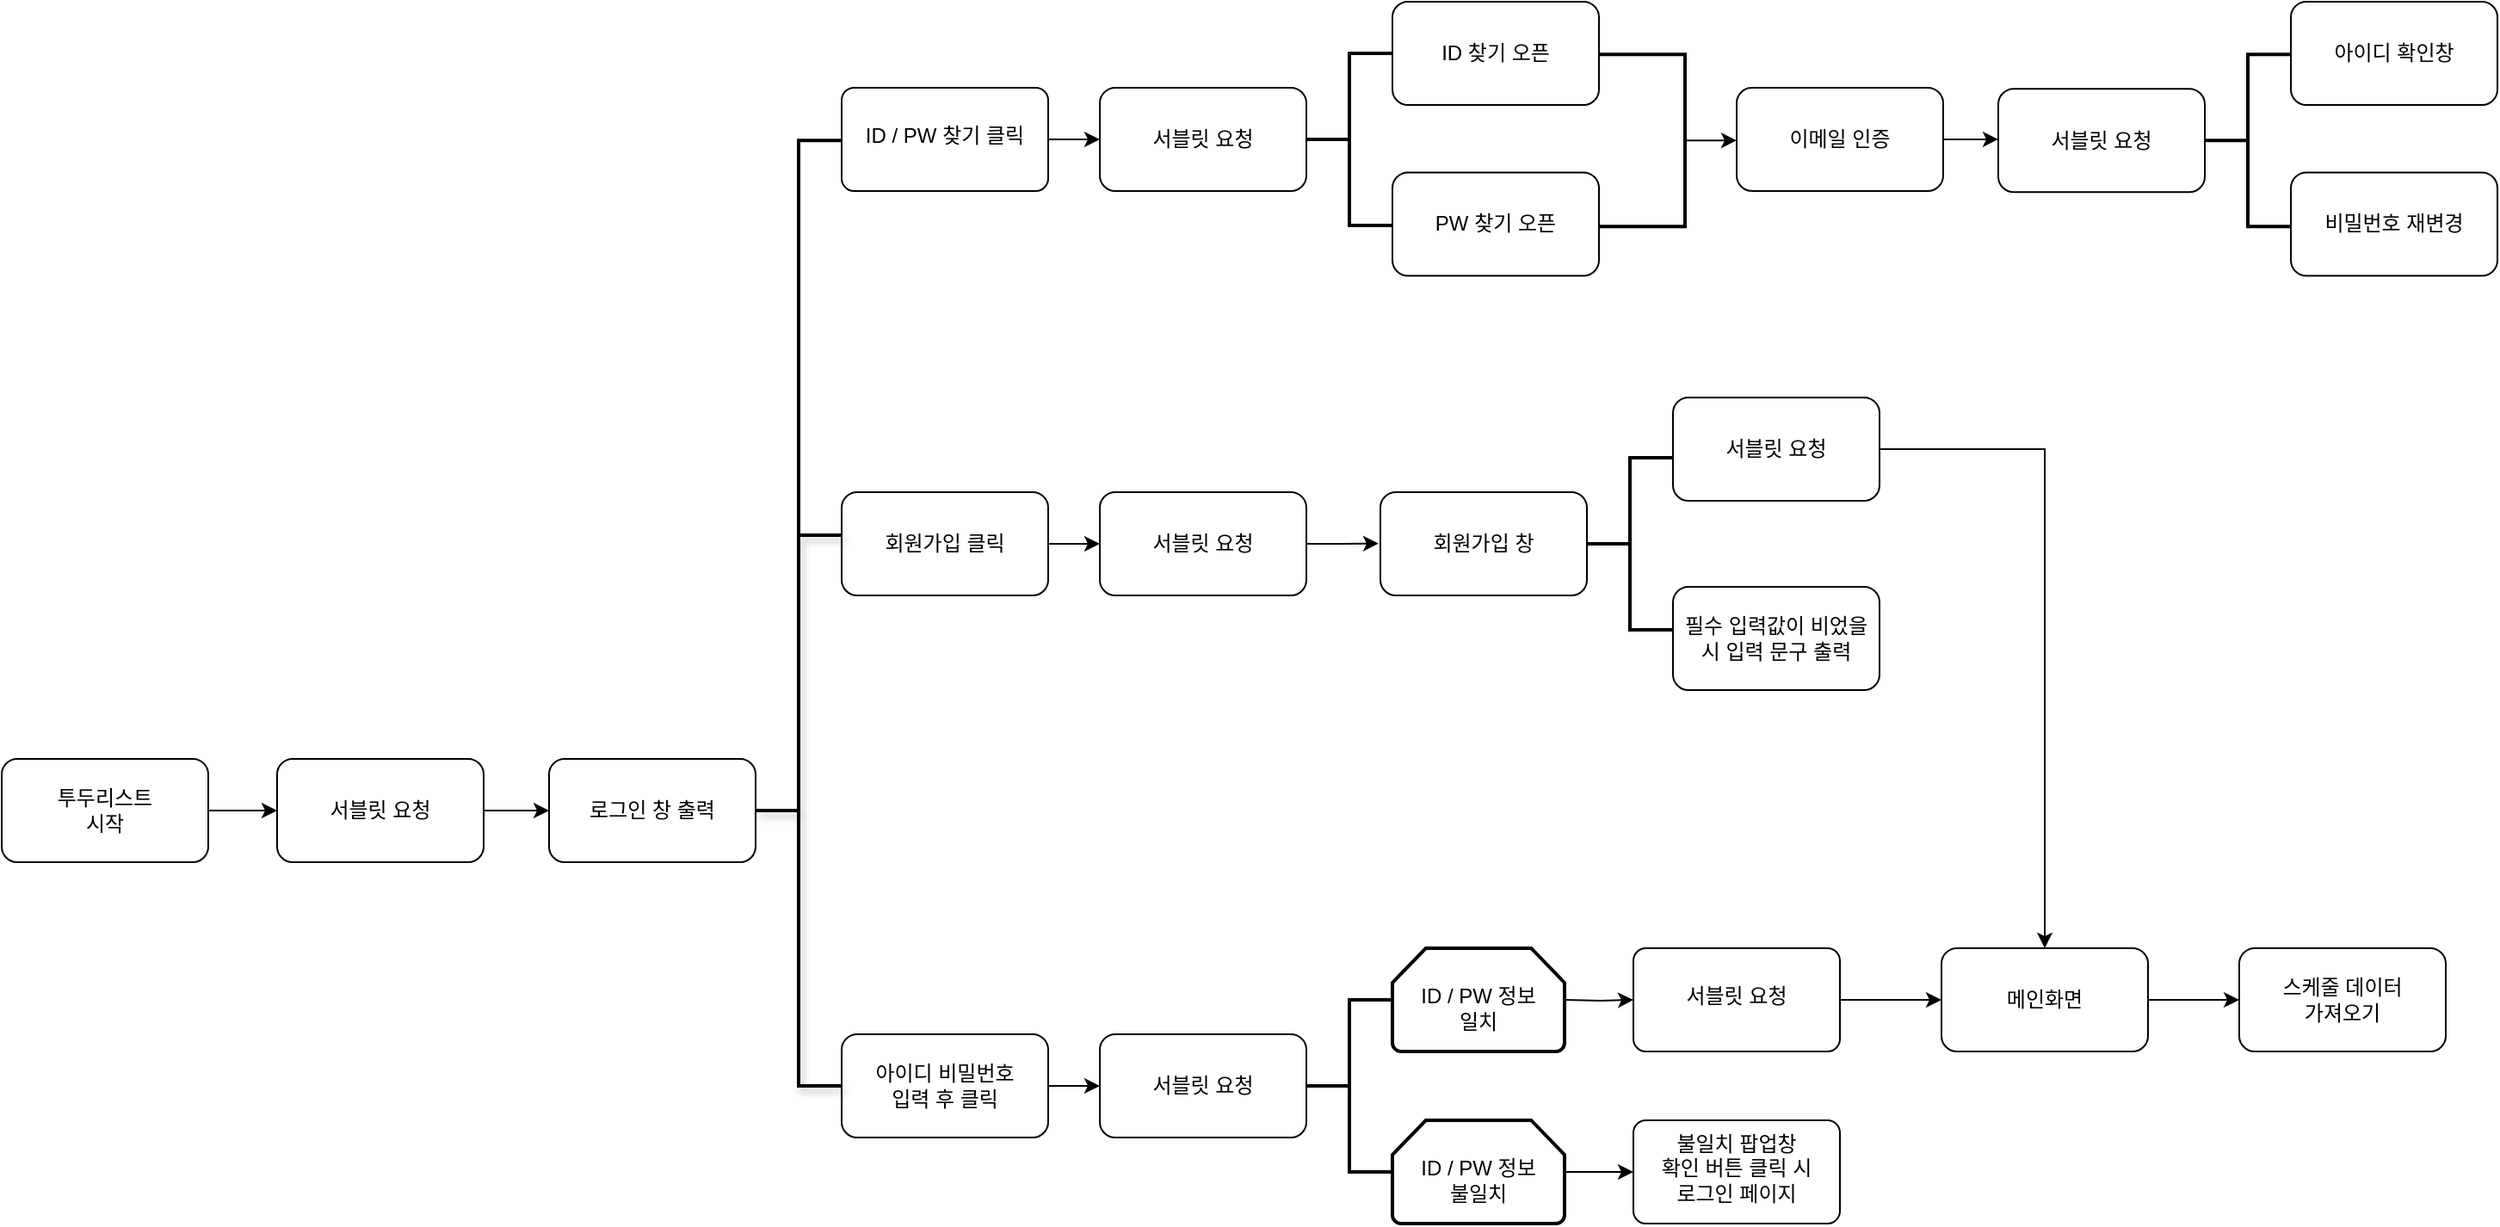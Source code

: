 <mxfile version="24.7.17">
  <diagram name="페이지-1" id="YBRmQFVH9i4L7YW0Mh_G">
    <mxGraphModel dx="1889" dy="1824" grid="1" gridSize="10" guides="1" tooltips="1" connect="1" arrows="1" fold="1" page="1" pageScale="1" pageWidth="827" pageHeight="1169" math="0" shadow="0">
      <root>
        <mxCell id="0" />
        <mxCell id="1" parent="0" />
        <mxCell id="2TFwc7a3pwKRf25QPgmq-69" style="edgeStyle=orthogonalEdgeStyle;rounded=0;orthogonalLoop=1;jettySize=auto;html=1;exitX=1;exitY=0.5;exitDx=0;exitDy=0;fontFamily=Helvetica;fontSize=12;fontColor=default;" edge="1" parent="1" source="2TFwc7a3pwKRf25QPgmq-1" target="2TFwc7a3pwKRf25QPgmq-3">
          <mxGeometry relative="1" as="geometry" />
        </mxCell>
        <mxCell id="2TFwc7a3pwKRf25QPgmq-1" value="투두리스트&lt;br&gt;시작" style="rounded=1;whiteSpace=wrap;html=1;" vertex="1" parent="1">
          <mxGeometry x="-300" y="290" width="120" height="60" as="geometry" />
        </mxCell>
        <mxCell id="2TFwc7a3pwKRf25QPgmq-68" style="edgeStyle=orthogonalEdgeStyle;rounded=0;orthogonalLoop=1;jettySize=auto;html=1;exitX=1;exitY=0.5;exitDx=0;exitDy=0;fontFamily=Helvetica;fontSize=12;fontColor=default;" edge="1" parent="1" source="2TFwc7a3pwKRf25QPgmq-3" target="2TFwc7a3pwKRf25QPgmq-4">
          <mxGeometry relative="1" as="geometry" />
        </mxCell>
        <mxCell id="2TFwc7a3pwKRf25QPgmq-3" value="서블릿 요청" style="rounded=1;whiteSpace=wrap;html=1;" vertex="1" parent="1">
          <mxGeometry x="-140" y="290" width="120" height="60" as="geometry" />
        </mxCell>
        <mxCell id="2TFwc7a3pwKRf25QPgmq-4" value="로그인 창 출력" style="rounded=1;whiteSpace=wrap;html=1;" vertex="1" parent="1">
          <mxGeometry x="18" y="290" width="120" height="60" as="geometry" />
        </mxCell>
        <mxCell id="2TFwc7a3pwKRf25QPgmq-8" value="회원가입 클릭" style="rounded=1;whiteSpace=wrap;html=1;" vertex="1" parent="1">
          <mxGeometry x="188" y="135" width="120" height="60" as="geometry" />
        </mxCell>
        <mxCell id="2TFwc7a3pwKRf25QPgmq-26" style="edgeStyle=orthogonalEdgeStyle;rounded=0;orthogonalLoop=1;jettySize=auto;html=1;exitX=1;exitY=0.5;exitDx=0;exitDy=0;entryX=0;entryY=0.5;entryDx=0;entryDy=0;" edge="1" parent="1" source="2TFwc7a3pwKRf25QPgmq-9" target="2TFwc7a3pwKRf25QPgmq-17">
          <mxGeometry relative="1" as="geometry" />
        </mxCell>
        <mxCell id="2TFwc7a3pwKRf25QPgmq-9" value="아이디 비밀번호&lt;br&gt;입력 후 클릭" style="rounded=1;whiteSpace=wrap;html=1;" vertex="1" parent="1">
          <mxGeometry x="188" y="450" width="120" height="60" as="geometry" />
        </mxCell>
        <mxCell id="2TFwc7a3pwKRf25QPgmq-17" value="서블릿 요청" style="rounded=1;whiteSpace=wrap;html=1;" vertex="1" parent="1">
          <mxGeometry x="338" y="450" width="120" height="60" as="geometry" />
        </mxCell>
        <mxCell id="2TFwc7a3pwKRf25QPgmq-27" value="" style="strokeWidth=2;html=1;shape=mxgraph.flowchart.annotation_2;align=left;labelPosition=right;pointerEvents=1;" vertex="1" parent="1">
          <mxGeometry x="458" y="430" width="50" height="100" as="geometry" />
        </mxCell>
        <mxCell id="2TFwc7a3pwKRf25QPgmq-34" value="&lt;div&gt;&lt;br&gt;&lt;/div&gt;ID / PW 정보&lt;br&gt;일치" style="strokeWidth=2;html=1;shape=mxgraph.flowchart.loop_limit;whiteSpace=wrap;strokeColor=default;align=center;verticalAlign=top;arcSize=12;fontFamily=Helvetica;fontSize=12;fontColor=default;fillColor=default;" vertex="1" parent="1">
          <mxGeometry x="508" y="400" width="100" height="60" as="geometry" />
        </mxCell>
        <mxCell id="2TFwc7a3pwKRf25QPgmq-38" style="edgeStyle=orthogonalEdgeStyle;rounded=0;orthogonalLoop=1;jettySize=auto;html=1;exitX=1;exitY=0.5;exitDx=0;exitDy=0;exitPerimeter=0;fontFamily=Helvetica;fontSize=12;fontColor=default;" edge="1" parent="1" source="2TFwc7a3pwKRf25QPgmq-35" target="2TFwc7a3pwKRf25QPgmq-37">
          <mxGeometry relative="1" as="geometry" />
        </mxCell>
        <mxCell id="2TFwc7a3pwKRf25QPgmq-35" value="&lt;div&gt;&lt;br&gt;&lt;/div&gt;ID / PW 정보&lt;br&gt;불일치" style="strokeWidth=2;html=1;shape=mxgraph.flowchart.loop_limit;whiteSpace=wrap;strokeColor=default;align=center;verticalAlign=top;arcSize=12;fontFamily=Helvetica;fontSize=12;fontColor=default;fillColor=default;" vertex="1" parent="1">
          <mxGeometry x="508" y="500" width="100" height="60" as="geometry" />
        </mxCell>
        <mxCell id="2TFwc7a3pwKRf25QPgmq-37" value="불일치 팝업창&lt;br&gt;확인 버튼 클릭 시&lt;br&gt;로그인 페이지" style="rounded=1;whiteSpace=wrap;html=1;strokeColor=default;align=center;verticalAlign=top;arcSize=12;fontFamily=Helvetica;fontSize=12;fontColor=default;fillColor=default;" vertex="1" parent="1">
          <mxGeometry x="648" y="500" width="120" height="60" as="geometry" />
        </mxCell>
        <mxCell id="2TFwc7a3pwKRf25QPgmq-39" style="edgeStyle=orthogonalEdgeStyle;rounded=0;orthogonalLoop=1;jettySize=auto;html=1;exitX=1;exitY=0.5;exitDx=0;exitDy=0;exitPerimeter=0;fontFamily=Helvetica;fontSize=12;fontColor=default;" edge="1" target="2TFwc7a3pwKRf25QPgmq-40" parent="1">
          <mxGeometry relative="1" as="geometry">
            <mxPoint x="608" y="430" as="sourcePoint" />
          </mxGeometry>
        </mxCell>
        <mxCell id="2TFwc7a3pwKRf25QPgmq-78" style="edgeStyle=orthogonalEdgeStyle;rounded=0;orthogonalLoop=1;jettySize=auto;html=1;exitX=1;exitY=0.5;exitDx=0;exitDy=0;entryX=0;entryY=0.5;entryDx=0;entryDy=0;fontFamily=Helvetica;fontSize=12;fontColor=default;" edge="1" parent="1" source="2TFwc7a3pwKRf25QPgmq-40" target="2TFwc7a3pwKRf25QPgmq-75">
          <mxGeometry relative="1" as="geometry" />
        </mxCell>
        <mxCell id="2TFwc7a3pwKRf25QPgmq-40" value="&lt;br&gt;서블릿 요청" style="rounded=1;whiteSpace=wrap;html=1;strokeColor=default;align=center;verticalAlign=top;arcSize=12;fontFamily=Helvetica;fontSize=12;fontColor=default;fillColor=default;" vertex="1" parent="1">
          <mxGeometry x="648" y="400" width="120" height="60" as="geometry" />
        </mxCell>
        <mxCell id="2TFwc7a3pwKRf25QPgmq-59" value="" style="group" vertex="1" connectable="0" parent="1">
          <mxGeometry x="138" y="50" width="50" height="430" as="geometry" />
        </mxCell>
        <mxCell id="2TFwc7a3pwKRf25QPgmq-22" value="" style="strokeWidth=2;html=1;shape=mxgraph.flowchart.annotation_2;align=left;labelPosition=right;pointerEvents=1;points=[[0,0.5,0,0,0],[0.5,0,0,0,0],[0.5,1,0,0,0],[1,0,0,0,0],[1,0.5,0,0,0],[1,1,0,0,0]];shadow=1;" vertex="1" parent="2TFwc7a3pwKRf25QPgmq-59">
          <mxGeometry y="110" width="50" height="320" as="geometry" />
        </mxCell>
        <mxCell id="2TFwc7a3pwKRf25QPgmq-58" value="" style="group" vertex="1" connectable="0" parent="2TFwc7a3pwKRf25QPgmq-59">
          <mxGeometry x="20" width="30" height="117.255" as="geometry" />
        </mxCell>
        <mxCell id="2TFwc7a3pwKRf25QPgmq-60" value="" style="group" vertex="1" connectable="0" parent="2TFwc7a3pwKRf25QPgmq-58">
          <mxGeometry width="30" height="117.255" as="geometry" />
        </mxCell>
        <mxCell id="2TFwc7a3pwKRf25QPgmq-56" value="" style="line;strokeWidth=2;direction=south;html=1;strokeColor=default;align=center;verticalAlign=top;arcSize=12;fontFamily=Helvetica;fontSize=12;fontColor=default;fillColor=default;" vertex="1" parent="2TFwc7a3pwKRf25QPgmq-60">
          <mxGeometry y="-120" width="10" height="230" as="geometry" />
        </mxCell>
        <mxCell id="2TFwc7a3pwKRf25QPgmq-62" value="&lt;div&gt;&lt;br&gt;&lt;/div&gt;ID / PW 찾기 클릭" style="rounded=1;whiteSpace=wrap;html=1;strokeColor=default;align=center;verticalAlign=top;arcSize=12;fontFamily=Helvetica;fontSize=12;fontColor=default;fillColor=default;" vertex="1" parent="1">
          <mxGeometry x="188" y="-100" width="120" height="60" as="geometry" />
        </mxCell>
        <mxCell id="2TFwc7a3pwKRf25QPgmq-70" style="edgeStyle=orthogonalEdgeStyle;rounded=0;orthogonalLoop=1;jettySize=auto;html=1;exitX=1;exitY=0.5;exitDx=0;exitDy=0;fontFamily=Helvetica;fontSize=12;fontColor=default;" edge="1" parent="1" source="2TFwc7a3pwKRf25QPgmq-64">
          <mxGeometry relative="1" as="geometry">
            <mxPoint x="500" y="164.833" as="targetPoint" />
          </mxGeometry>
        </mxCell>
        <mxCell id="2TFwc7a3pwKRf25QPgmq-64" value="서블릿 요청" style="rounded=1;whiteSpace=wrap;html=1;" vertex="1" parent="1">
          <mxGeometry x="338" y="135" width="120" height="60" as="geometry" />
        </mxCell>
        <mxCell id="2TFwc7a3pwKRf25QPgmq-65" style="edgeStyle=orthogonalEdgeStyle;rounded=0;orthogonalLoop=1;jettySize=auto;html=1;exitX=1;exitY=0.5;exitDx=0;exitDy=0;entryX=0;entryY=0.5;entryDx=0;entryDy=0;" edge="1" target="2TFwc7a3pwKRf25QPgmq-64" parent="1">
          <mxGeometry relative="1" as="geometry">
            <mxPoint x="308" y="165" as="sourcePoint" />
          </mxGeometry>
        </mxCell>
        <mxCell id="2TFwc7a3pwKRf25QPgmq-66" value="서블릿 요청" style="rounded=1;whiteSpace=wrap;html=1;" vertex="1" parent="1">
          <mxGeometry x="338" y="-100" width="120" height="60" as="geometry" />
        </mxCell>
        <mxCell id="2TFwc7a3pwKRf25QPgmq-67" style="edgeStyle=orthogonalEdgeStyle;rounded=0;orthogonalLoop=1;jettySize=auto;html=1;exitX=1;exitY=0.5;exitDx=0;exitDy=0;entryX=0;entryY=0.5;entryDx=0;entryDy=0;" edge="1" target="2TFwc7a3pwKRf25QPgmq-66" parent="1">
          <mxGeometry relative="1" as="geometry">
            <mxPoint x="308" y="-70" as="sourcePoint" />
          </mxGeometry>
        </mxCell>
        <mxCell id="2TFwc7a3pwKRf25QPgmq-57" value="" style="line;strokeWidth=2;html=1;strokeColor=default;align=center;verticalAlign=top;arcSize=12;fontFamily=Helvetica;fontSize=12;fontColor=default;fillColor=default;" vertex="1" parent="1">
          <mxGeometry x="162" y="-145" width="26" height="151.27" as="geometry" />
        </mxCell>
        <mxCell id="2TFwc7a3pwKRf25QPgmq-71" value="회원가입 창" style="rounded=1;whiteSpace=wrap;html=1;" vertex="1" parent="1">
          <mxGeometry x="501" y="135" width="120" height="60" as="geometry" />
        </mxCell>
        <mxCell id="2TFwc7a3pwKRf25QPgmq-72" value="" style="strokeWidth=2;html=1;shape=mxgraph.flowchart.annotation_2;align=left;labelPosition=right;pointerEvents=1;" vertex="1" parent="1">
          <mxGeometry x="621" y="115" width="50" height="100" as="geometry" />
        </mxCell>
        <mxCell id="2TFwc7a3pwKRf25QPgmq-77" style="edgeStyle=orthogonalEdgeStyle;rounded=0;orthogonalLoop=1;jettySize=auto;html=1;exitX=1;exitY=0.5;exitDx=0;exitDy=0;entryX=0.5;entryY=0;entryDx=0;entryDy=0;fontFamily=Helvetica;fontSize=12;fontColor=default;" edge="1" parent="1" source="2TFwc7a3pwKRf25QPgmq-73" target="2TFwc7a3pwKRf25QPgmq-75">
          <mxGeometry relative="1" as="geometry" />
        </mxCell>
        <mxCell id="2TFwc7a3pwKRf25QPgmq-73" value="서블릿 요청" style="rounded=1;whiteSpace=wrap;html=1;" vertex="1" parent="1">
          <mxGeometry x="671" y="80" width="120" height="60" as="geometry" />
        </mxCell>
        <mxCell id="2TFwc7a3pwKRf25QPgmq-74" value="필수 입력값이 비었을 시 입력 문구 출력" style="rounded=1;whiteSpace=wrap;html=1;" vertex="1" parent="1">
          <mxGeometry x="671" y="190" width="120" height="60" as="geometry" />
        </mxCell>
        <mxCell id="2TFwc7a3pwKRf25QPgmq-98" style="edgeStyle=orthogonalEdgeStyle;rounded=0;orthogonalLoop=1;jettySize=auto;html=1;exitX=1;exitY=0.5;exitDx=0;exitDy=0;fontFamily=Helvetica;fontSize=12;fontColor=default;" edge="1" parent="1" source="2TFwc7a3pwKRf25QPgmq-75" target="2TFwc7a3pwKRf25QPgmq-97">
          <mxGeometry relative="1" as="geometry" />
        </mxCell>
        <mxCell id="2TFwc7a3pwKRf25QPgmq-75" value="메인화면" style="rounded=1;whiteSpace=wrap;html=1;" vertex="1" parent="1">
          <mxGeometry x="827" y="400" width="120" height="60" as="geometry" />
        </mxCell>
        <mxCell id="2TFwc7a3pwKRf25QPgmq-82" value="" style="strokeWidth=2;html=1;shape=mxgraph.flowchart.annotation_2;align=left;labelPosition=right;pointerEvents=1;strokeColor=default;verticalAlign=top;arcSize=12;fontFamily=Helvetica;fontSize=12;fontColor=default;fillColor=default;" vertex="1" parent="1">
          <mxGeometry x="458" y="-120" width="50" height="100" as="geometry" />
        </mxCell>
        <mxCell id="2TFwc7a3pwKRf25QPgmq-83" value="ID 찾기 오픈" style="rounded=1;whiteSpace=wrap;html=1;" vertex="1" parent="1">
          <mxGeometry x="508" y="-150" width="120" height="60" as="geometry" />
        </mxCell>
        <mxCell id="2TFwc7a3pwKRf25QPgmq-84" value="PW 찾기 오픈" style="rounded=1;whiteSpace=wrap;html=1;" vertex="1" parent="1">
          <mxGeometry x="508" y="-50.73" width="120" height="60" as="geometry" />
        </mxCell>
        <mxCell id="2TFwc7a3pwKRf25QPgmq-85" value="" style="strokeWidth=2;html=1;shape=mxgraph.flowchart.annotation_2;align=left;labelPosition=right;pointerEvents=1;strokeColor=default;verticalAlign=top;arcSize=12;fontFamily=Helvetica;fontSize=12;fontColor=default;fillColor=default;" vertex="1" parent="1">
          <mxGeometry x="980" y="-119.37" width="50" height="100" as="geometry" />
        </mxCell>
        <mxCell id="2TFwc7a3pwKRf25QPgmq-92" style="edgeStyle=orthogonalEdgeStyle;rounded=0;orthogonalLoop=1;jettySize=auto;html=1;exitX=0;exitY=0.5;exitDx=0;exitDy=0;exitPerimeter=0;entryX=0;entryY=0.5;entryDx=0;entryDy=0;fontFamily=Helvetica;fontSize=12;fontColor=default;" edge="1" parent="1" source="2TFwc7a3pwKRf25QPgmq-86" target="2TFwc7a3pwKRf25QPgmq-90">
          <mxGeometry relative="1" as="geometry" />
        </mxCell>
        <mxCell id="2TFwc7a3pwKRf25QPgmq-86" value="" style="strokeWidth=2;html=1;shape=mxgraph.flowchart.annotation_1;align=left;pointerEvents=1;strokeColor=default;verticalAlign=top;arcSize=12;fontFamily=Helvetica;fontSize=12;fontColor=default;fillColor=default;rotation=-180;" vertex="1" parent="1">
          <mxGeometry x="628" y="-119.37" width="50" height="100" as="geometry" />
        </mxCell>
        <mxCell id="2TFwc7a3pwKRf25QPgmq-91" style="edgeStyle=orthogonalEdgeStyle;rounded=0;orthogonalLoop=1;jettySize=auto;html=1;exitX=1;exitY=0.5;exitDx=0;exitDy=0;fontFamily=Helvetica;fontSize=12;fontColor=default;" edge="1" parent="1" source="2TFwc7a3pwKRf25QPgmq-90">
          <mxGeometry relative="1" as="geometry">
            <mxPoint x="860" y="-70.034" as="targetPoint" />
          </mxGeometry>
        </mxCell>
        <mxCell id="2TFwc7a3pwKRf25QPgmq-90" value="이메일 인증" style="rounded=1;whiteSpace=wrap;html=1;" vertex="1" parent="1">
          <mxGeometry x="708" y="-100" width="120" height="60" as="geometry" />
        </mxCell>
        <mxCell id="2TFwc7a3pwKRf25QPgmq-93" value="서블릿 요청" style="rounded=1;whiteSpace=wrap;html=1;" vertex="1" parent="1">
          <mxGeometry x="860" y="-99.37" width="120" height="60" as="geometry" />
        </mxCell>
        <mxCell id="2TFwc7a3pwKRf25QPgmq-94" value="아이디 확인창" style="rounded=1;whiteSpace=wrap;html=1;" vertex="1" parent="1">
          <mxGeometry x="1030" y="-150" width="120" height="60" as="geometry" />
        </mxCell>
        <mxCell id="2TFwc7a3pwKRf25QPgmq-95" value="비밀번호 재변경" style="rounded=1;whiteSpace=wrap;html=1;" vertex="1" parent="1">
          <mxGeometry x="1030" y="-50.73" width="120" height="60" as="geometry" />
        </mxCell>
        <mxCell id="2TFwc7a3pwKRf25QPgmq-97" value="스케줄 데이터&lt;br&gt;가져오기" style="rounded=1;whiteSpace=wrap;html=1;" vertex="1" parent="1">
          <mxGeometry x="1000" y="400" width="120" height="60" as="geometry" />
        </mxCell>
      </root>
    </mxGraphModel>
  </diagram>
</mxfile>
